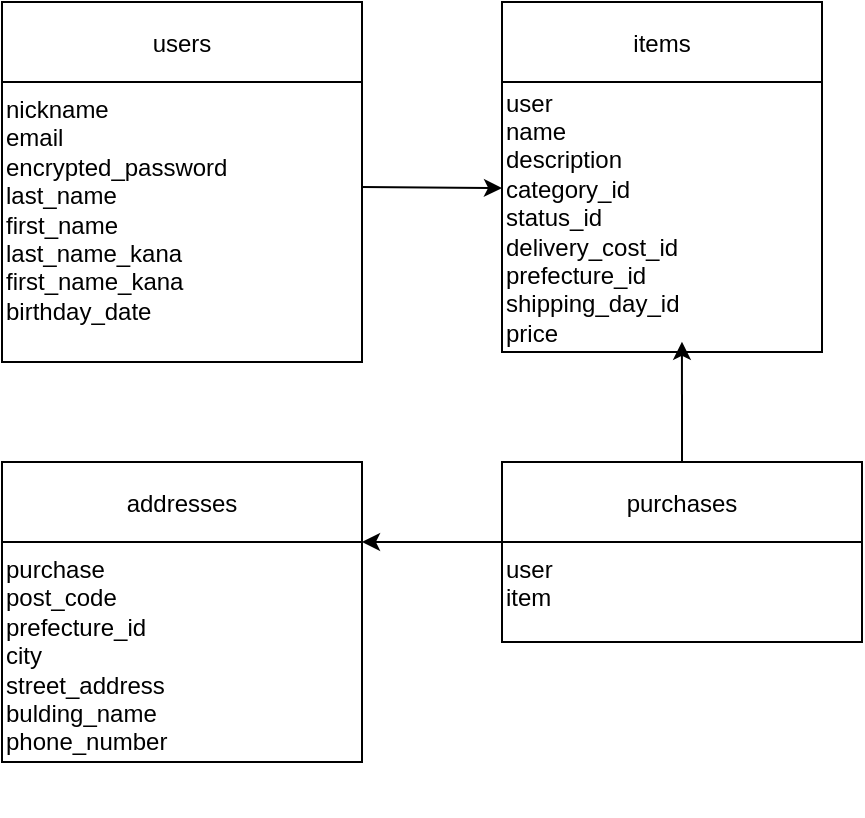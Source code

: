 <mxfile>
    <diagram name="ER図" id="er1">
        <mxGraphModel dx="520" dy="419" grid="1" gridSize="10" guides="1" tooltips="1" connect="1" arrows="1" fold="1" page="1" pageScale="1" pageWidth="827" pageHeight="1169" math="0" shadow="0">
            <root>
                <mxCell id="0"/>
                <mxCell id="1" parent="0"/>
                <mxCell id="2" value="users" style="shape=swimlane;" parent="1" vertex="1">
                    <mxGeometry x="30" y="20" width="180" height="180" as="geometry"/>
                </mxCell>
                <mxCell id="18" style="edgeStyle=none;html=1;exitX=1;exitY=0.75;exitDx=0;exitDy=0;" parent="2" source="3" edge="1">
                    <mxGeometry relative="1" as="geometry">
                        <mxPoint x="250" y="93" as="targetPoint"/>
                    </mxGeometry>
                </mxCell>
                <mxCell id="3" value="nickname &lt;br&gt;email&lt;br&gt;encrypted_password&lt;br&gt;last_name&lt;br&gt;first_name&lt;br&gt;last_name_kana&lt;br&gt;first_name_kana&lt;br&gt;birthday_date&amp;nbsp;&lt;br&gt;&lt;div&gt;&lt;br&gt;&lt;/div&gt;" style="text;html=1;strokeColor=none;" parent="2" vertex="1">
                    <mxGeometry y="40" width="180" height="70" as="geometry"/>
                </mxCell>
                <mxCell id="4" value="items" style="shape=swimlane;" parent="1" vertex="1">
                    <mxGeometry x="280" y="20" width="160" height="175" as="geometry"/>
                </mxCell>
                <mxCell id="20" value="&lt;br&gt;user&lt;br&gt;name&lt;br&gt;description&lt;br&gt;category_id&lt;br&gt;status_id&lt;br&gt;delivery_cost_id&lt;br&gt;prefecture_id&lt;br&gt;shipping_day_id&lt;br&gt;price&lt;br&gt;&lt;br&gt;&lt;div&gt;&lt;br&gt;&lt;/div&gt;" style="text;html=1;align=left;verticalAlign=middle;resizable=0;points=[];autosize=1;strokeColor=none;fillColor=none;" parent="4" vertex="1">
                    <mxGeometry y="20" width="110" height="190" as="geometry"/>
                </mxCell>
                <mxCell id="6" value="addresses" style="shape=swimlane;" parent="1" vertex="1">
                    <mxGeometry x="30" y="250" width="180" height="150" as="geometry"/>
                </mxCell>
                <mxCell id="7" value="&lt;span style=&quot;color: rgb(0, 0, 0); text-align: center;&quot;&gt;purchase&lt;/span&gt;&lt;br&gt;&lt;span style=&quot;color: rgb(0, 0, 0);&quot;&gt;post_code&lt;br&gt;&lt;span style=&quot;color: rgb(0, 0, 0);&quot;&gt;prefecture_id&lt;br&gt;&lt;span style=&quot;color: rgb(0, 0, 0);&quot;&gt;city&lt;br&gt;street_address&lt;br&gt;bulding_name&lt;br&gt;phone_number&lt;br&gt;&lt;br&gt;&lt;br&gt;&lt;/span&gt;&lt;/span&gt;&lt;/span&gt;" style="text;html=1;strokeColor=none;" parent="6" vertex="1">
                    <mxGeometry y="40" width="180" height="110" as="geometry"/>
                </mxCell>
                <mxCell id="8" value="purchases" style="shape=swimlane;" parent="1" vertex="1">
                    <mxGeometry x="280" y="250" width="180" height="90" as="geometry"/>
                </mxCell>
                <mxCell id="30" style="edgeStyle=none;html=1;exitX=0;exitY=0;exitDx=0;exitDy=0;" edge="1" parent="8" source="9">
                    <mxGeometry relative="1" as="geometry">
                        <mxPoint x="-70" y="40" as="targetPoint"/>
                    </mxGeometry>
                </mxCell>
                <mxCell id="9" value="user&lt;br&gt;&lt;span style=&quot;color: rgb(0, 0, 0);&quot;&gt;item&lt;/span&gt;&lt;br&gt;&lt;div&gt;&lt;br&gt;&lt;/div&gt;" style="text;html=1;strokeColor=none;" parent="8" vertex="1">
                    <mxGeometry y="40" width="180" height="40" as="geometry"/>
                </mxCell>
                <mxCell id="14" value="" style="edgeStyle=none;html=1;" parent="1" edge="1">
                    <mxGeometry relative="1" as="geometry">
                        <mxPoint x="280" y="115" as="sourcePoint"/>
                        <mxPoint x="280" y="115" as="targetPoint"/>
                    </mxGeometry>
                </mxCell>
                <mxCell id="31" style="edgeStyle=none;html=1;exitX=0.5;exitY=0;exitDx=0;exitDy=0;entryX=0.818;entryY=0.789;entryDx=0;entryDy=0;entryPerimeter=0;" edge="1" parent="1" source="8" target="20">
                    <mxGeometry relative="1" as="geometry"/>
                </mxCell>
            </root>
        </mxGraphModel>
    </diagram>
</mxfile>